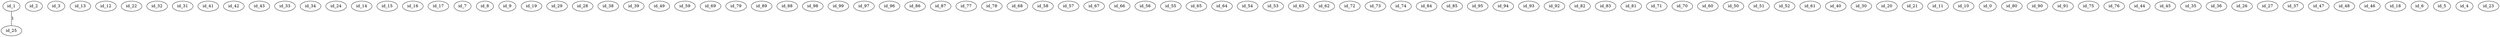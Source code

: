 graph GR{
id_1;
id_2;
id_3;
id_13;
id_12;
id_22;
id_32;
id_31;
id_41;
id_42;
id_43;
id_33;
id_34;
id_24;
id_14;
id_15;
id_16;
id_17;
id_7;
id_8;
id_9;
id_19;
id_29;
id_28;
id_38;
id_39;
id_49;
id_59;
id_69;
id_79;
id_89;
id_88;
id_98;
id_99;
id_97;
id_96;
id_86;
id_87;
id_77;
id_78;
id_68;
id_58;
id_57;
id_67;
id_66;
id_56;
id_55;
id_65;
id_64;
id_54;
id_53;
id_63;
id_62;
id_72;
id_73;
id_74;
id_84;
id_85;
id_95;
id_94;
id_93;
id_92;
id_82;
id_83;
id_81;
id_71;
id_70;
id_60;
id_50;
id_51;
id_52;
id_61;
id_40;
id_30;
id_20;
id_21;
id_11;
id_10;
id_0;
id_80;
id_90;
id_91;
id_75;
id_76;
id_44;
id_45;
id_35;
id_36;
id_26;
id_25;
id_27;
id_37;
id_47;
id_48;
id_46;
id_18;
id_6;
id_5;
id_4;
id_23;
id_1;
id_25;
id_1--id_25[label=1];
}